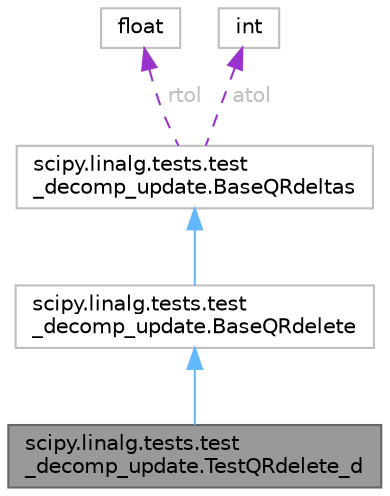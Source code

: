 digraph "scipy.linalg.tests.test_decomp_update.TestQRdelete_d"
{
 // LATEX_PDF_SIZE
  bgcolor="transparent";
  edge [fontname=Helvetica,fontsize=10,labelfontname=Helvetica,labelfontsize=10];
  node [fontname=Helvetica,fontsize=10,shape=box,height=0.2,width=0.4];
  Node1 [id="Node000001",label="scipy.linalg.tests.test\l_decomp_update.TestQRdelete_d",height=0.2,width=0.4,color="gray40", fillcolor="grey60", style="filled", fontcolor="black",tooltip=" "];
  Node2 -> Node1 [id="edge5_Node000001_Node000002",dir="back",color="steelblue1",style="solid",tooltip=" "];
  Node2 [id="Node000002",label="scipy.linalg.tests.test\l_decomp_update.BaseQRdelete",height=0.2,width=0.4,color="grey75", fillcolor="white", style="filled",URL="$d7/ddc/classscipy_1_1linalg_1_1tests_1_1test__decomp__update_1_1BaseQRdelete.html",tooltip=" "];
  Node3 -> Node2 [id="edge6_Node000002_Node000003",dir="back",color="steelblue1",style="solid",tooltip=" "];
  Node3 [id="Node000003",label="scipy.linalg.tests.test\l_decomp_update.BaseQRdeltas",height=0.2,width=0.4,color="grey75", fillcolor="white", style="filled",URL="$d3/dfe/classscipy_1_1linalg_1_1tests_1_1test__decomp__update_1_1BaseQRdeltas.html",tooltip=" "];
  Node4 -> Node3 [id="edge7_Node000003_Node000004",dir="back",color="darkorchid3",style="dashed",tooltip=" ",label=" rtol",fontcolor="grey" ];
  Node4 [id="Node000004",label="float",height=0.2,width=0.4,color="grey75", fillcolor="white", style="filled",tooltip=" "];
  Node5 -> Node3 [id="edge8_Node000003_Node000005",dir="back",color="darkorchid3",style="dashed",tooltip=" ",label=" atol",fontcolor="grey" ];
  Node5 [id="Node000005",label="int",height=0.2,width=0.4,color="grey75", fillcolor="white", style="filled",tooltip=" "];
}
